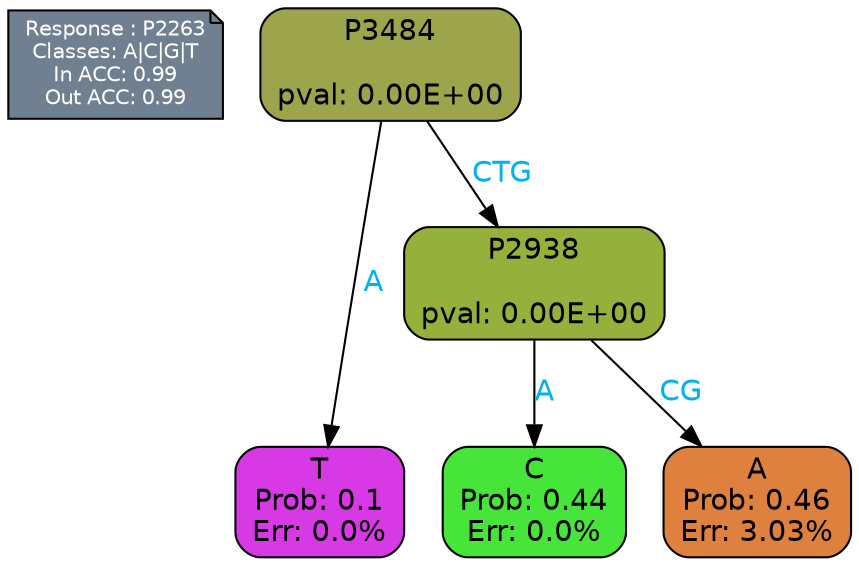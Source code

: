 digraph Tree {
node [shape=box, style="filled, rounded", color="black", fontname=helvetica] ;
graph [ranksep=equally, splines=polylines, bgcolor=transparent, dpi=600] ;
edge [fontname=helvetica] ;
LEGEND [label="Response : P2263
Classes: A|C|G|T
In ACC: 0.99
Out ACC: 0.99
",shape=note,align=left,style=filled,fillcolor="slategray",fontcolor="white",fontsize=10];1 [label="P3484

pval: 0.00E+00", fillcolor="#9ca54c"] ;
2 [label="T
Prob: 0.1
Err: 0.0%", fillcolor="#d739e5"] ;
3 [label="P2938

pval: 0.00E+00", fillcolor="#95b13b"] ;
4 [label="C
Prob: 0.44
Err: 0.0%", fillcolor="#47e539"] ;
5 [label="A
Prob: 0.46
Err: 3.03%", fillcolor="#df813e"] ;
1 -> 2 [label="A",fontcolor=deepskyblue2] ;
1 -> 3 [label="CTG",fontcolor=deepskyblue2] ;
3 -> 4 [label="A",fontcolor=deepskyblue2] ;
3 -> 5 [label="CG",fontcolor=deepskyblue2] ;
{rank = same; 2;4;5;}{rank = same; LEGEND;1;}}